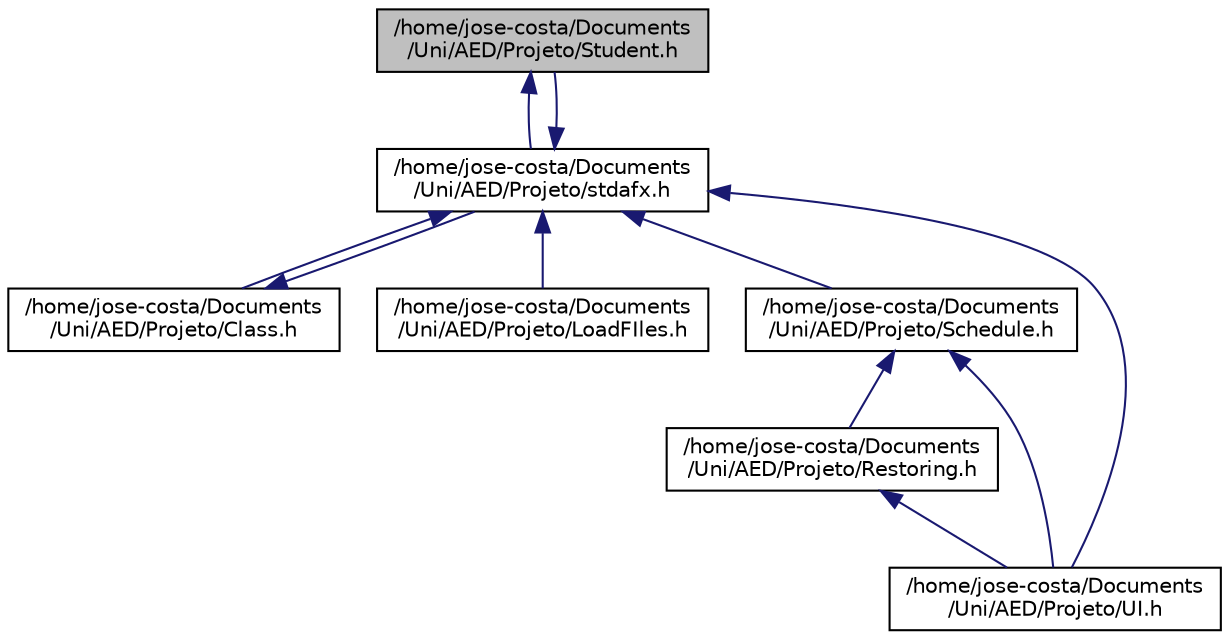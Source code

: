 digraph "/home/jose-costa/Documents/Uni/AED/Projeto/Student.h"
{
 // LATEX_PDF_SIZE
  edge [fontname="Helvetica",fontsize="10",labelfontname="Helvetica",labelfontsize="10"];
  node [fontname="Helvetica",fontsize="10",shape=record];
  Node1 [label="/home/jose-costa/Documents\l/Uni/AED/Projeto/Student.h",height=0.2,width=0.4,color="black", fillcolor="grey75", style="filled", fontcolor="black",tooltip="This file contains the declaration of the Student class, along with related utility functions and ope..."];
  Node1 -> Node2 [dir="back",color="midnightblue",fontsize="10",style="solid"];
  Node2 [label="/home/jose-costa/Documents\l/Uni/AED/Projeto/stdafx.h",height=0.2,width=0.4,color="black", fillcolor="white", style="filled",URL="$stdafx_8h.html",tooltip=" "];
  Node2 -> Node3 [dir="back",color="midnightblue",fontsize="10",style="solid"];
  Node3 [label="/home/jose-costa/Documents\l/Uni/AED/Projeto/Class.h",height=0.2,width=0.4,color="black", fillcolor="white", style="filled",URL="$Class_8h.html",tooltip="A header file used to represent a class of an UC, along with related utility functions and operators."];
  Node3 -> Node2 [dir="back",color="midnightblue",fontsize="10",style="solid"];
  Node2 -> Node4 [dir="back",color="midnightblue",fontsize="10",style="solid"];
  Node4 [label="/home/jose-costa/Documents\l/Uni/AED/Projeto/LoadFIles.h",height=0.2,width=0.4,color="black", fillcolor="white", style="filled",URL="$LoadFIles_8h_source.html",tooltip=" "];
  Node2 -> Node5 [dir="back",color="midnightblue",fontsize="10",style="solid"];
  Node5 [label="/home/jose-costa/Documents\l/Uni/AED/Projeto/Schedule.h",height=0.2,width=0.4,color="black", fillcolor="white", style="filled",URL="$Schedule_8h.html",tooltip="Header file for the Schedule class, along with related utility functions and operators."];
  Node5 -> Node6 [dir="back",color="midnightblue",fontsize="10",style="solid"];
  Node6 [label="/home/jose-costa/Documents\l/Uni/AED/Projeto/Restoring.h",height=0.2,width=0.4,color="black", fillcolor="white", style="filled",URL="$Restoring_8h_source.html",tooltip=" "];
  Node6 -> Node7 [dir="back",color="midnightblue",fontsize="10",style="solid"];
  Node7 [label="/home/jose-costa/Documents\l/Uni/AED/Projeto/UI.h",height=0.2,width=0.4,color="black", fillcolor="white", style="filled",URL="$UI_8h.html",tooltip="Header file for the UI class, the user interface of a scheduling application."];
  Node5 -> Node7 [dir="back",color="midnightblue",fontsize="10",style="solid"];
  Node2 -> Node1 [dir="back",color="midnightblue",fontsize="10",style="solid"];
  Node2 -> Node7 [dir="back",color="midnightblue",fontsize="10",style="solid"];
}

